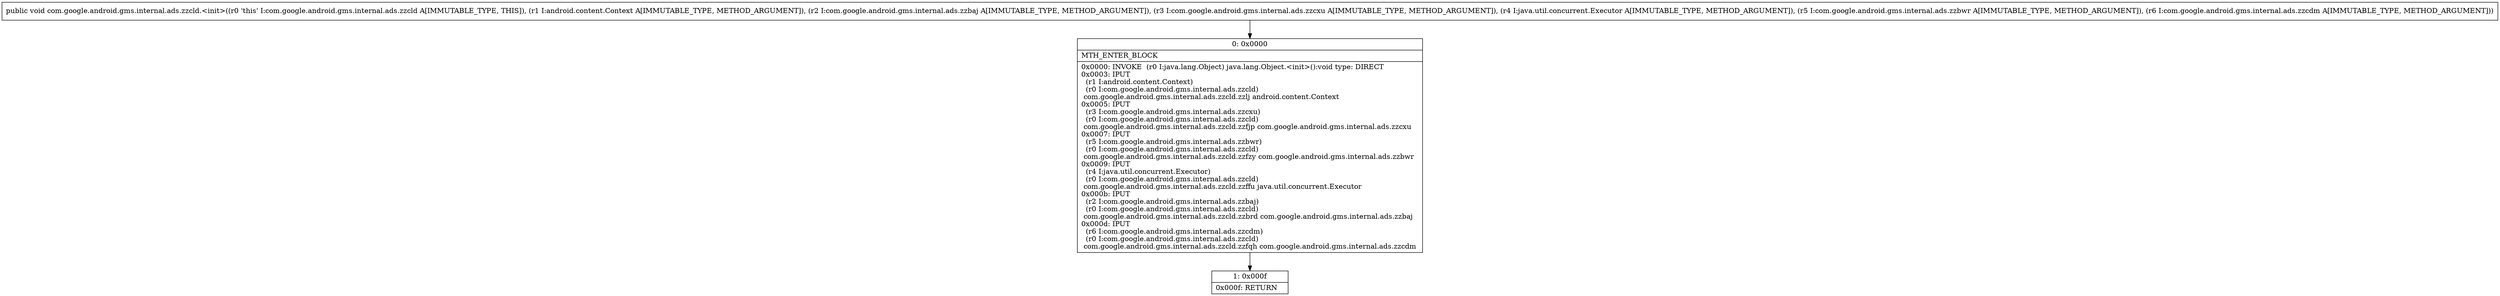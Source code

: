 digraph "CFG forcom.google.android.gms.internal.ads.zzcld.\<init\>(Landroid\/content\/Context;Lcom\/google\/android\/gms\/internal\/ads\/zzbaj;Lcom\/google\/android\/gms\/internal\/ads\/zzcxu;Ljava\/util\/concurrent\/Executor;Lcom\/google\/android\/gms\/internal\/ads\/zzbwr;Lcom\/google\/android\/gms\/internal\/ads\/zzcdm;)V" {
Node_0 [shape=record,label="{0\:\ 0x0000|MTH_ENTER_BLOCK\l|0x0000: INVOKE  (r0 I:java.lang.Object) java.lang.Object.\<init\>():void type: DIRECT \l0x0003: IPUT  \l  (r1 I:android.content.Context)\l  (r0 I:com.google.android.gms.internal.ads.zzcld)\l com.google.android.gms.internal.ads.zzcld.zzlj android.content.Context \l0x0005: IPUT  \l  (r3 I:com.google.android.gms.internal.ads.zzcxu)\l  (r0 I:com.google.android.gms.internal.ads.zzcld)\l com.google.android.gms.internal.ads.zzcld.zzfjp com.google.android.gms.internal.ads.zzcxu \l0x0007: IPUT  \l  (r5 I:com.google.android.gms.internal.ads.zzbwr)\l  (r0 I:com.google.android.gms.internal.ads.zzcld)\l com.google.android.gms.internal.ads.zzcld.zzfzy com.google.android.gms.internal.ads.zzbwr \l0x0009: IPUT  \l  (r4 I:java.util.concurrent.Executor)\l  (r0 I:com.google.android.gms.internal.ads.zzcld)\l com.google.android.gms.internal.ads.zzcld.zzffu java.util.concurrent.Executor \l0x000b: IPUT  \l  (r2 I:com.google.android.gms.internal.ads.zzbaj)\l  (r0 I:com.google.android.gms.internal.ads.zzcld)\l com.google.android.gms.internal.ads.zzcld.zzbrd com.google.android.gms.internal.ads.zzbaj \l0x000d: IPUT  \l  (r6 I:com.google.android.gms.internal.ads.zzcdm)\l  (r0 I:com.google.android.gms.internal.ads.zzcld)\l com.google.android.gms.internal.ads.zzcld.zzfqh com.google.android.gms.internal.ads.zzcdm \l}"];
Node_1 [shape=record,label="{1\:\ 0x000f|0x000f: RETURN   \l}"];
MethodNode[shape=record,label="{public void com.google.android.gms.internal.ads.zzcld.\<init\>((r0 'this' I:com.google.android.gms.internal.ads.zzcld A[IMMUTABLE_TYPE, THIS]), (r1 I:android.content.Context A[IMMUTABLE_TYPE, METHOD_ARGUMENT]), (r2 I:com.google.android.gms.internal.ads.zzbaj A[IMMUTABLE_TYPE, METHOD_ARGUMENT]), (r3 I:com.google.android.gms.internal.ads.zzcxu A[IMMUTABLE_TYPE, METHOD_ARGUMENT]), (r4 I:java.util.concurrent.Executor A[IMMUTABLE_TYPE, METHOD_ARGUMENT]), (r5 I:com.google.android.gms.internal.ads.zzbwr A[IMMUTABLE_TYPE, METHOD_ARGUMENT]), (r6 I:com.google.android.gms.internal.ads.zzcdm A[IMMUTABLE_TYPE, METHOD_ARGUMENT])) }"];
MethodNode -> Node_0;
Node_0 -> Node_1;
}

